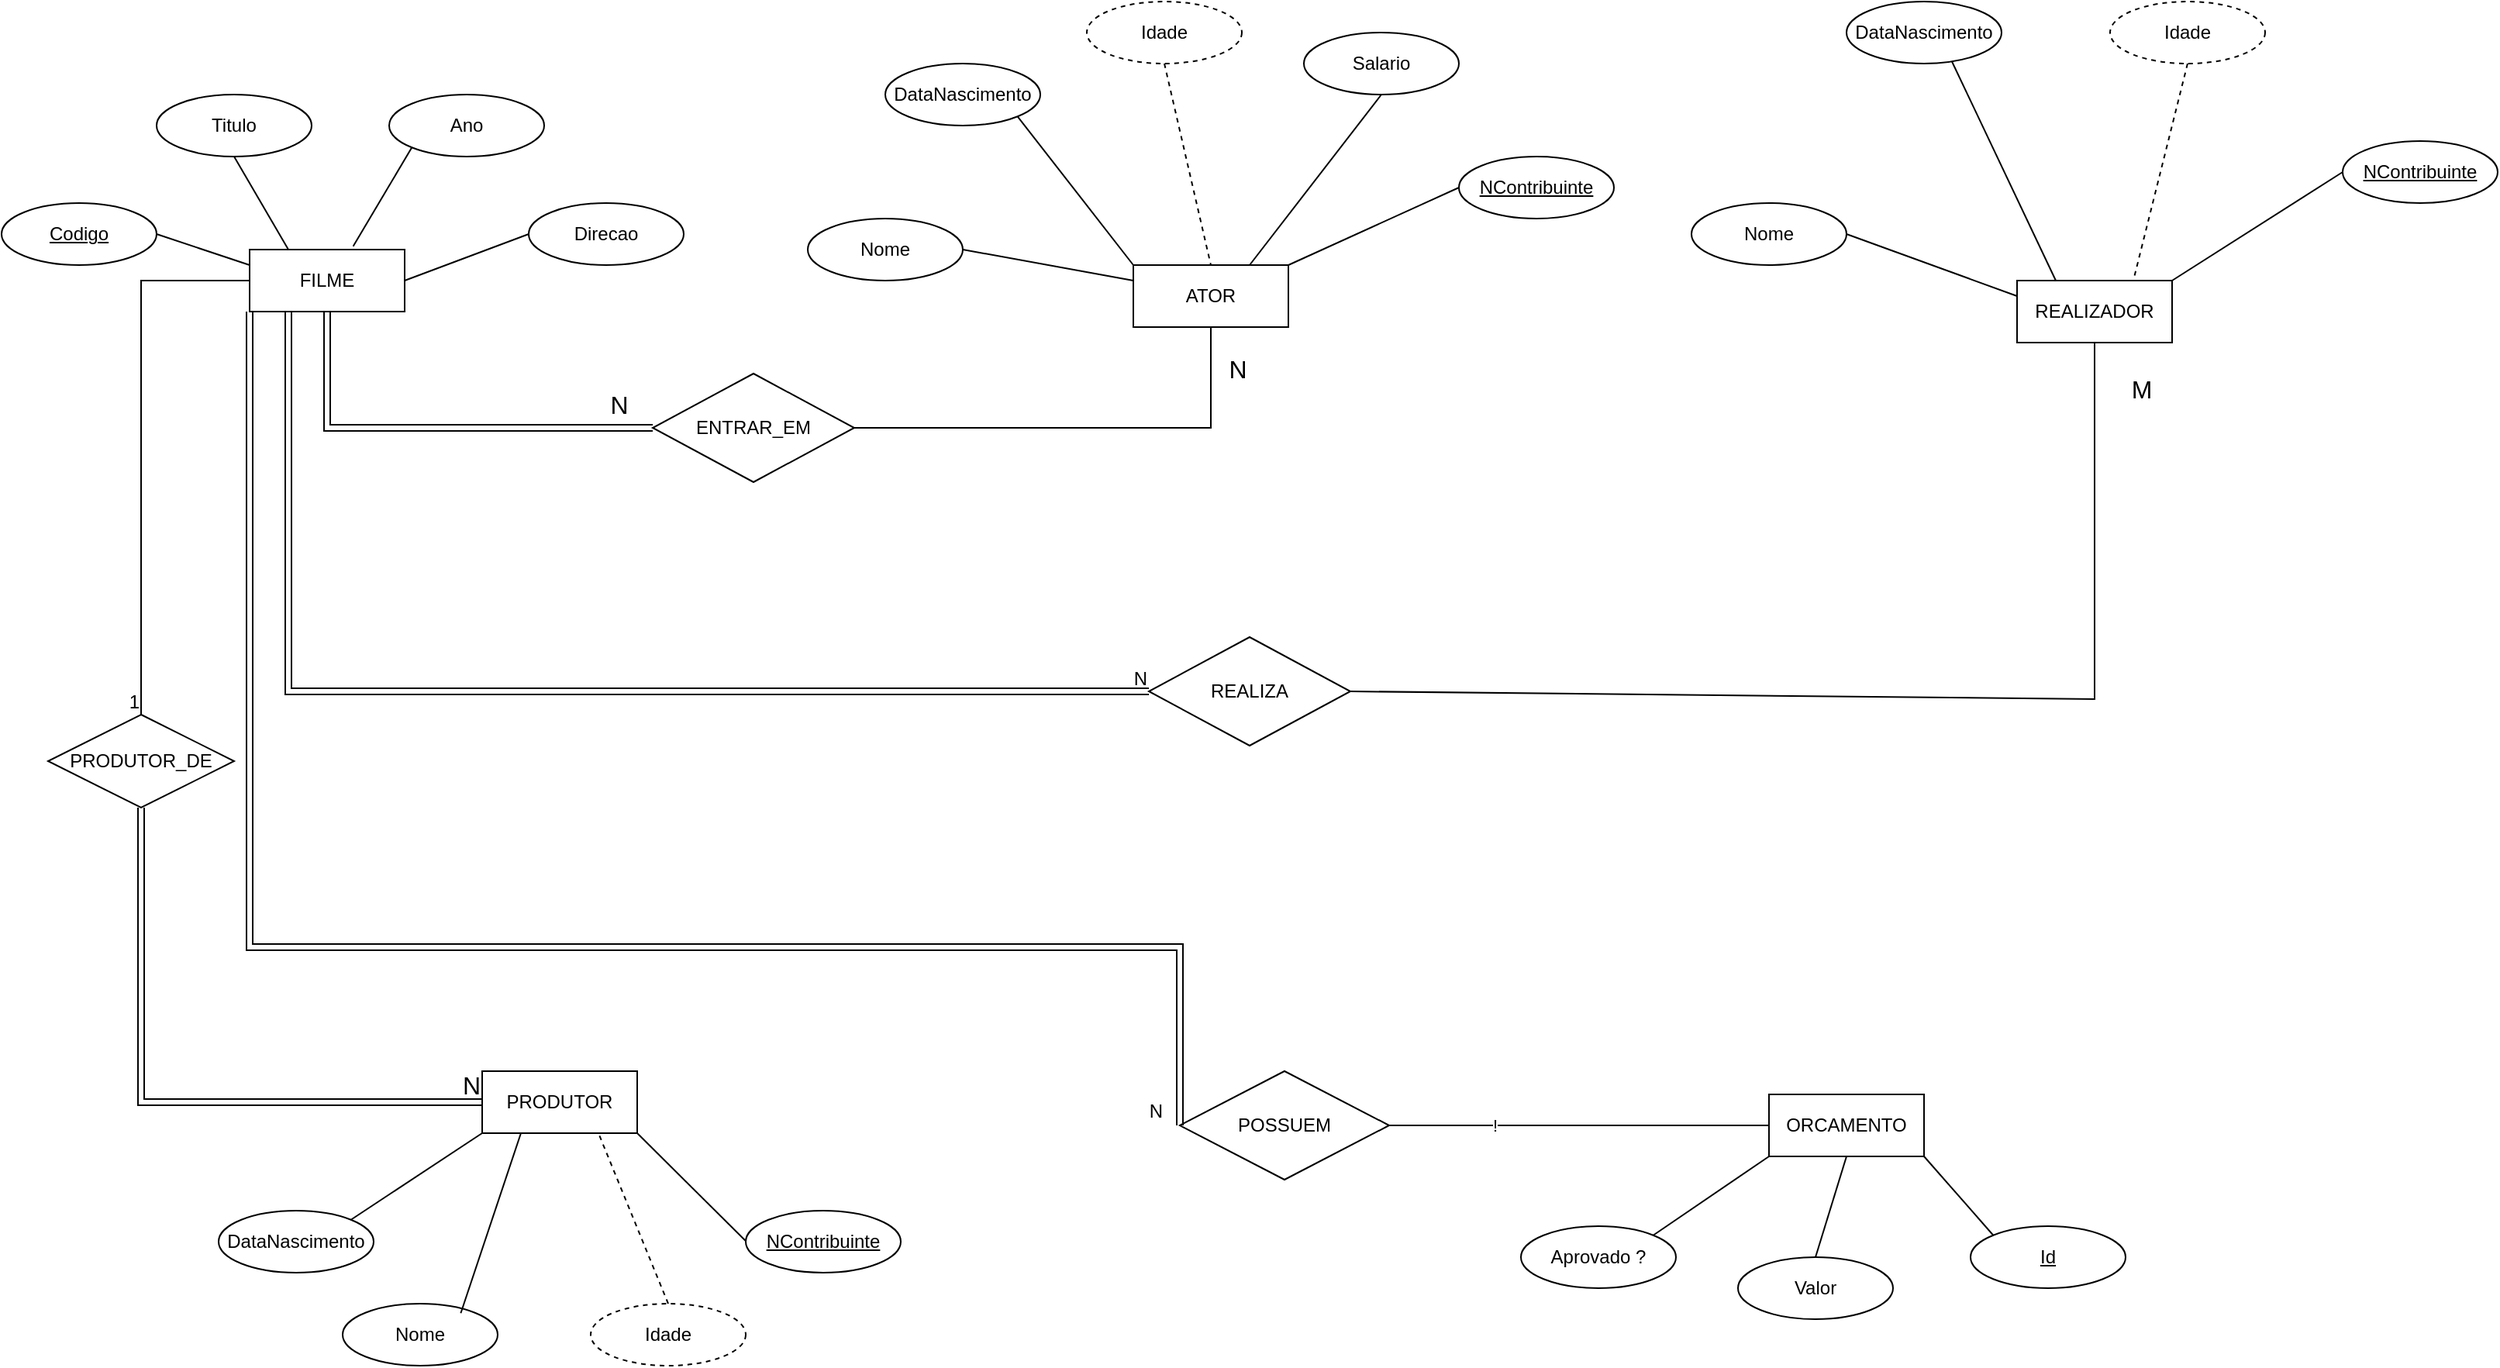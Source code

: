 <mxfile version="28.2.5">
  <diagram name="Página-1" id="HreFrmZobC3OmYjLnj-6">
    <mxGraphModel dx="1694" dy="1079" grid="1" gridSize="10" guides="1" tooltips="1" connect="1" arrows="1" fold="1" page="1" pageScale="1" pageWidth="1654" pageHeight="2336" math="0" shadow="0">
      <root>
        <mxCell id="0" />
        <mxCell id="1" parent="0" />
        <mxCell id="AuU502VJ4W-mcHUg2N5--1" value="&lt;font style=&quot;vertical-align: inherit;&quot; dir=&quot;auto&quot;&gt;&lt;font style=&quot;vertical-align: inherit;&quot; dir=&quot;auto&quot;&gt;FILME&lt;/font&gt;&lt;/font&gt;" style="whiteSpace=wrap;html=1;align=center;" parent="1" vertex="1">
          <mxGeometry x="190" y="320" width="100" height="40" as="geometry" />
        </mxCell>
        <mxCell id="AuU502VJ4W-mcHUg2N5--5" value="&lt;font style=&quot;vertical-align: inherit;&quot; dir=&quot;auto&quot;&gt;&lt;font style=&quot;vertical-align: inherit;&quot; dir=&quot;auto&quot;&gt;ATOR&lt;/font&gt;&lt;/font&gt;" style="whiteSpace=wrap;html=1;align=center;" parent="1" vertex="1">
          <mxGeometry x="760" y="330" width="100" height="40" as="geometry" />
        </mxCell>
        <mxCell id="AuU502VJ4W-mcHUg2N5--8" value="&lt;font style=&quot;vertical-align: inherit;&quot; dir=&quot;auto&quot;&gt;&lt;font style=&quot;vertical-align: inherit;&quot; dir=&quot;auto&quot;&gt;Codigo&lt;/font&gt;&lt;/font&gt;" style="ellipse;whiteSpace=wrap;html=1;align=center;fontStyle=4;" parent="1" vertex="1">
          <mxGeometry x="30" y="290" width="100" height="40" as="geometry" />
        </mxCell>
        <mxCell id="AuU502VJ4W-mcHUg2N5--9" value="&lt;font style=&quot;vertical-align: inherit;&quot; dir=&quot;auto&quot;&gt;&lt;font style=&quot;vertical-align: inherit;&quot; dir=&quot;auto&quot;&gt;Titulo&lt;/font&gt;&lt;/font&gt;" style="ellipse;whiteSpace=wrap;html=1;align=center;" parent="1" vertex="1">
          <mxGeometry x="130" y="220" width="100" height="40" as="geometry" />
        </mxCell>
        <mxCell id="AuU502VJ4W-mcHUg2N5--10" value="&lt;font style=&quot;vertical-align: inherit;&quot; dir=&quot;auto&quot;&gt;&lt;font style=&quot;vertical-align: inherit;&quot; dir=&quot;auto&quot;&gt;Ano&lt;/font&gt;&lt;/font&gt;" style="ellipse;whiteSpace=wrap;html=1;align=center;" parent="1" vertex="1">
          <mxGeometry x="280" y="220" width="100" height="40" as="geometry" />
        </mxCell>
        <mxCell id="AuU502VJ4W-mcHUg2N5--11" value="&lt;font style=&quot;vertical-align: inherit;&quot; dir=&quot;auto&quot;&gt;&lt;font style=&quot;vertical-align: inherit;&quot; dir=&quot;auto&quot;&gt;Direcao&lt;/font&gt;&lt;/font&gt;" style="ellipse;whiteSpace=wrap;html=1;align=center;" parent="1" vertex="1">
          <mxGeometry x="370" y="290" width="100" height="40" as="geometry" />
        </mxCell>
        <mxCell id="AuU502VJ4W-mcHUg2N5--12" value="" style="endArrow=none;html=1;rounded=0;exitX=1;exitY=0.5;exitDx=0;exitDy=0;entryX=0;entryY=0.25;entryDx=0;entryDy=0;" parent="1" source="AuU502VJ4W-mcHUg2N5--8" target="AuU502VJ4W-mcHUg2N5--1" edge="1">
          <mxGeometry relative="1" as="geometry">
            <mxPoint x="600" y="370" as="sourcePoint" />
            <mxPoint x="760" y="370" as="targetPoint" />
          </mxGeometry>
        </mxCell>
        <mxCell id="AuU502VJ4W-mcHUg2N5--13" value="" style="endArrow=none;html=1;rounded=0;exitX=0.5;exitY=1;exitDx=0;exitDy=0;entryX=0.25;entryY=0;entryDx=0;entryDy=0;" parent="1" source="AuU502VJ4W-mcHUg2N5--9" target="AuU502VJ4W-mcHUg2N5--1" edge="1">
          <mxGeometry relative="1" as="geometry">
            <mxPoint x="180" y="310" as="sourcePoint" />
            <mxPoint x="239" y="322" as="targetPoint" />
          </mxGeometry>
        </mxCell>
        <mxCell id="AuU502VJ4W-mcHUg2N5--14" value="" style="endArrow=none;html=1;rounded=0;exitX=0;exitY=1;exitDx=0;exitDy=0;entryX=0.668;entryY=-0.053;entryDx=0;entryDy=0;entryPerimeter=0;" parent="1" source="AuU502VJ4W-mcHUg2N5--10" target="AuU502VJ4W-mcHUg2N5--1" edge="1">
          <mxGeometry relative="1" as="geometry">
            <mxPoint x="200" y="290" as="sourcePoint" />
            <mxPoint x="235" y="350" as="targetPoint" />
          </mxGeometry>
        </mxCell>
        <mxCell id="AuU502VJ4W-mcHUg2N5--15" value="" style="endArrow=none;html=1;rounded=0;exitX=0;exitY=0.5;exitDx=0;exitDy=0;entryX=1;entryY=0.5;entryDx=0;entryDy=0;" parent="1" source="AuU502VJ4W-mcHUg2N5--11" target="AuU502VJ4W-mcHUg2N5--1" edge="1">
          <mxGeometry relative="1" as="geometry">
            <mxPoint x="428" y="310" as="sourcePoint" />
            <mxPoint x="390" y="374" as="targetPoint" />
          </mxGeometry>
        </mxCell>
        <mxCell id="AuU502VJ4W-mcHUg2N5--18" value="&lt;font style=&quot;vertical-align: inherit;&quot; dir=&quot;auto&quot;&gt;&lt;font style=&quot;vertical-align: inherit;&quot; dir=&quot;auto&quot;&gt;Nome&lt;/font&gt;&lt;/font&gt;" style="ellipse;whiteSpace=wrap;html=1;align=center;" parent="1" vertex="1">
          <mxGeometry x="550" y="300" width="100" height="40" as="geometry" />
        </mxCell>
        <mxCell id="AuU502VJ4W-mcHUg2N5--19" value="" style="endArrow=none;html=1;rounded=0;exitX=1;exitY=0.5;exitDx=0;exitDy=0;entryX=0;entryY=0.25;entryDx=0;entryDy=0;" parent="1" source="AuU502VJ4W-mcHUg2N5--18" target="AuU502VJ4W-mcHUg2N5--5" edge="1">
          <mxGeometry relative="1" as="geometry">
            <mxPoint x="760" y="650" as="sourcePoint" />
            <mxPoint x="920" y="650" as="targetPoint" />
          </mxGeometry>
        </mxCell>
        <mxCell id="AuU502VJ4W-mcHUg2N5--20" value="&lt;font style=&quot;vertical-align: inherit;&quot; dir=&quot;auto&quot;&gt;&lt;font style=&quot;vertical-align: inherit;&quot; dir=&quot;auto&quot;&gt;&lt;font style=&quot;vertical-align: inherit;&quot; dir=&quot;auto&quot;&gt;&lt;font style=&quot;vertical-align: inherit;&quot; dir=&quot;auto&quot;&gt;DataNascimento&lt;/font&gt;&lt;/font&gt;&lt;/font&gt;&lt;/font&gt;" style="ellipse;whiteSpace=wrap;html=1;align=center;" parent="1" vertex="1">
          <mxGeometry x="600" y="200" width="100" height="40" as="geometry" />
        </mxCell>
        <mxCell id="AuU502VJ4W-mcHUg2N5--21" value="" style="endArrow=none;html=1;rounded=0;exitX=1;exitY=1;exitDx=0;exitDy=0;entryX=0;entryY=0;entryDx=0;entryDy=0;" parent="1" source="AuU502VJ4W-mcHUg2N5--20" target="AuU502VJ4W-mcHUg2N5--5" edge="1">
          <mxGeometry relative="1" as="geometry">
            <mxPoint x="760" y="650" as="sourcePoint" />
            <mxPoint x="920" y="650" as="targetPoint" />
          </mxGeometry>
        </mxCell>
        <mxCell id="AuU502VJ4W-mcHUg2N5--23" value="&lt;font style=&quot;vertical-align: inherit;&quot; dir=&quot;auto&quot;&gt;&lt;font style=&quot;vertical-align: inherit;&quot; dir=&quot;auto&quot;&gt;Idade&lt;/font&gt;&lt;/font&gt;" style="ellipse;whiteSpace=wrap;html=1;align=center;dashed=1;" parent="1" vertex="1">
          <mxGeometry x="730" y="160" width="100" height="40" as="geometry" />
        </mxCell>
        <mxCell id="AuU502VJ4W-mcHUg2N5--24" value="" style="endArrow=none;html=1;rounded=0;exitX=0.5;exitY=1;exitDx=0;exitDy=0;entryX=0.5;entryY=0;entryDx=0;entryDy=0;dashed=1;" parent="1" source="AuU502VJ4W-mcHUg2N5--23" target="AuU502VJ4W-mcHUg2N5--5" edge="1">
          <mxGeometry relative="1" as="geometry">
            <mxPoint x="760" y="650" as="sourcePoint" />
            <mxPoint x="920" y="650" as="targetPoint" />
          </mxGeometry>
        </mxCell>
        <mxCell id="AuU502VJ4W-mcHUg2N5--25" value="Salario" style="ellipse;whiteSpace=wrap;html=1;align=center;" parent="1" vertex="1">
          <mxGeometry x="870" y="180" width="100" height="40" as="geometry" />
        </mxCell>
        <mxCell id="AuU502VJ4W-mcHUg2N5--26" value="" style="endArrow=none;html=1;rounded=0;exitX=0.5;exitY=1;exitDx=0;exitDy=0;entryX=0.75;entryY=0;entryDx=0;entryDy=0;" parent="1" source="AuU502VJ4W-mcHUg2N5--25" target="AuU502VJ4W-mcHUg2N5--5" edge="1">
          <mxGeometry relative="1" as="geometry">
            <mxPoint x="780" y="570" as="sourcePoint" />
            <mxPoint x="940" y="570" as="targetPoint" />
          </mxGeometry>
        </mxCell>
        <mxCell id="AuU502VJ4W-mcHUg2N5--27" value="NContribuinte" style="ellipse;whiteSpace=wrap;html=1;align=center;fontStyle=4;" parent="1" vertex="1">
          <mxGeometry x="970" y="260" width="100" height="40" as="geometry" />
        </mxCell>
        <mxCell id="AuU502VJ4W-mcHUg2N5--28" value="" style="endArrow=none;html=1;rounded=0;exitX=0;exitY=0.5;exitDx=0;exitDy=0;entryX=1;entryY=0;entryDx=0;entryDy=0;" parent="1" source="AuU502VJ4W-mcHUg2N5--27" target="AuU502VJ4W-mcHUg2N5--5" edge="1">
          <mxGeometry relative="1" as="geometry">
            <mxPoint x="925" y="250" as="sourcePoint" />
            <mxPoint x="860" y="390" as="targetPoint" />
          </mxGeometry>
        </mxCell>
        <mxCell id="AuU502VJ4W-mcHUg2N5--32" value="&lt;font style=&quot;vertical-align: inherit;&quot; dir=&quot;auto&quot;&gt;&lt;font style=&quot;vertical-align: inherit;&quot; dir=&quot;auto&quot;&gt;REALIZADOR&lt;/font&gt;&lt;/font&gt;" style="whiteSpace=wrap;html=1;align=center;" parent="1" vertex="1">
          <mxGeometry x="1330" y="340" width="100" height="40" as="geometry" />
        </mxCell>
        <mxCell id="AuU502VJ4W-mcHUg2N5--33" value="&lt;font style=&quot;vertical-align: inherit;&quot; dir=&quot;auto&quot;&gt;&lt;font style=&quot;vertical-align: inherit;&quot; dir=&quot;auto&quot;&gt;Nome&lt;/font&gt;&lt;/font&gt;" style="ellipse;whiteSpace=wrap;html=1;align=center;" parent="1" vertex="1">
          <mxGeometry x="1120" y="290" width="100" height="40" as="geometry" />
        </mxCell>
        <mxCell id="AuU502VJ4W-mcHUg2N5--34" value="" style="endArrow=none;html=1;rounded=0;exitX=1;exitY=0.5;exitDx=0;exitDy=0;entryX=0;entryY=0.25;entryDx=0;entryDy=0;" parent="1" source="AuU502VJ4W-mcHUg2N5--33" target="AuU502VJ4W-mcHUg2N5--32" edge="1">
          <mxGeometry relative="1" as="geometry">
            <mxPoint x="1330" y="640" as="sourcePoint" />
            <mxPoint x="1490" y="640" as="targetPoint" />
          </mxGeometry>
        </mxCell>
        <mxCell id="AuU502VJ4W-mcHUg2N5--35" value="&lt;font style=&quot;vertical-align: inherit;&quot; dir=&quot;auto&quot;&gt;&lt;font style=&quot;vertical-align: inherit;&quot; dir=&quot;auto&quot;&gt;&lt;font style=&quot;vertical-align: inherit;&quot; dir=&quot;auto&quot;&gt;&lt;font style=&quot;vertical-align: inherit;&quot; dir=&quot;auto&quot;&gt;DataNascimento&lt;/font&gt;&lt;/font&gt;&lt;/font&gt;&lt;/font&gt;" style="ellipse;whiteSpace=wrap;html=1;align=center;" parent="1" vertex="1">
          <mxGeometry x="1220" y="160" width="100" height="40" as="geometry" />
        </mxCell>
        <mxCell id="AuU502VJ4W-mcHUg2N5--36" value="" style="endArrow=none;html=1;rounded=0;exitX=0.679;exitY=0.962;exitDx=0;exitDy=0;entryX=0.25;entryY=0;entryDx=0;entryDy=0;exitPerimeter=0;" parent="1" source="AuU502VJ4W-mcHUg2N5--35" target="AuU502VJ4W-mcHUg2N5--32" edge="1">
          <mxGeometry relative="1" as="geometry">
            <mxPoint x="1330" y="640" as="sourcePoint" />
            <mxPoint x="1490" y="640" as="targetPoint" />
          </mxGeometry>
        </mxCell>
        <mxCell id="AuU502VJ4W-mcHUg2N5--37" value="&lt;font style=&quot;vertical-align: inherit;&quot; dir=&quot;auto&quot;&gt;&lt;font style=&quot;vertical-align: inherit;&quot; dir=&quot;auto&quot;&gt;Idade&lt;/font&gt;&lt;/font&gt;" style="ellipse;whiteSpace=wrap;html=1;align=center;dashed=1;" parent="1" vertex="1">
          <mxGeometry x="1390" y="160" width="100" height="40" as="geometry" />
        </mxCell>
        <mxCell id="AuU502VJ4W-mcHUg2N5--38" value="" style="endArrow=none;html=1;rounded=0;exitX=0.5;exitY=1;exitDx=0;exitDy=0;entryX=0.75;entryY=0;entryDx=0;entryDy=0;dashed=1;" parent="1" source="AuU502VJ4W-mcHUg2N5--37" target="AuU502VJ4W-mcHUg2N5--32" edge="1">
          <mxGeometry relative="1" as="geometry">
            <mxPoint x="1330" y="640" as="sourcePoint" />
            <mxPoint x="1490" y="640" as="targetPoint" />
          </mxGeometry>
        </mxCell>
        <mxCell id="AuU502VJ4W-mcHUg2N5--41" value="NContribuinte" style="ellipse;whiteSpace=wrap;html=1;align=center;fontStyle=4;" parent="1" vertex="1">
          <mxGeometry x="1540" y="250" width="100" height="40" as="geometry" />
        </mxCell>
        <mxCell id="AuU502VJ4W-mcHUg2N5--42" value="" style="endArrow=none;html=1;rounded=0;exitX=0;exitY=0.5;exitDx=0;exitDy=0;entryX=1;entryY=0;entryDx=0;entryDy=0;" parent="1" source="AuU502VJ4W-mcHUg2N5--41" target="AuU502VJ4W-mcHUg2N5--32" edge="1">
          <mxGeometry relative="1" as="geometry">
            <mxPoint x="1495" y="240" as="sourcePoint" />
            <mxPoint x="1430" y="380" as="targetPoint" />
          </mxGeometry>
        </mxCell>
        <mxCell id="fyLQm5aK5vv61QUFYo7e-1" value="&lt;font style=&quot;vertical-align: inherit;&quot; dir=&quot;auto&quot;&gt;&lt;font style=&quot;vertical-align: inherit;&quot; dir=&quot;auto&quot;&gt;PRODUTOR&lt;/font&gt;&lt;/font&gt;" style="whiteSpace=wrap;html=1;align=center;" vertex="1" parent="1">
          <mxGeometry x="340" y="850" width="100" height="40" as="geometry" />
        </mxCell>
        <mxCell id="fyLQm5aK5vv61QUFYo7e-2" value="&lt;font style=&quot;vertical-align: inherit;&quot; dir=&quot;auto&quot;&gt;&lt;font style=&quot;vertical-align: inherit;&quot; dir=&quot;auto&quot;&gt;Nome&lt;/font&gt;&lt;/font&gt;" style="ellipse;whiteSpace=wrap;html=1;align=center;" vertex="1" parent="1">
          <mxGeometry x="250" y="1000" width="100" height="40" as="geometry" />
        </mxCell>
        <mxCell id="fyLQm5aK5vv61QUFYo7e-3" value="" style="endArrow=none;html=1;rounded=0;exitX=0.762;exitY=0.153;exitDx=0;exitDy=0;entryX=0.25;entryY=1;entryDx=0;entryDy=0;exitPerimeter=0;" edge="1" parent="1" source="fyLQm5aK5vv61QUFYo7e-2" target="fyLQm5aK5vv61QUFYo7e-1">
          <mxGeometry relative="1" as="geometry">
            <mxPoint x="340" y="1150" as="sourcePoint" />
            <mxPoint x="500" y="1150" as="targetPoint" />
          </mxGeometry>
        </mxCell>
        <mxCell id="fyLQm5aK5vv61QUFYo7e-4" value="&lt;font style=&quot;vertical-align: inherit;&quot; dir=&quot;auto&quot;&gt;&lt;font style=&quot;vertical-align: inherit;&quot; dir=&quot;auto&quot;&gt;&lt;font style=&quot;vertical-align: inherit;&quot; dir=&quot;auto&quot;&gt;&lt;font style=&quot;vertical-align: inherit;&quot; dir=&quot;auto&quot;&gt;DataNascimento&lt;/font&gt;&lt;/font&gt;&lt;/font&gt;&lt;/font&gt;" style="ellipse;whiteSpace=wrap;html=1;align=center;" vertex="1" parent="1">
          <mxGeometry x="170" y="940" width="100" height="40" as="geometry" />
        </mxCell>
        <mxCell id="fyLQm5aK5vv61QUFYo7e-5" value="" style="endArrow=none;html=1;rounded=0;exitX=1;exitY=0;exitDx=0;exitDy=0;entryX=0;entryY=1;entryDx=0;entryDy=0;" edge="1" parent="1" source="fyLQm5aK5vv61QUFYo7e-4" target="fyLQm5aK5vv61QUFYo7e-1">
          <mxGeometry relative="1" as="geometry">
            <mxPoint x="340" y="1150" as="sourcePoint" />
            <mxPoint x="500" y="1150" as="targetPoint" />
          </mxGeometry>
        </mxCell>
        <mxCell id="fyLQm5aK5vv61QUFYo7e-6" value="&lt;font style=&quot;vertical-align: inherit;&quot; dir=&quot;auto&quot;&gt;&lt;font style=&quot;vertical-align: inherit;&quot; dir=&quot;auto&quot;&gt;Idade&lt;/font&gt;&lt;/font&gt;" style="ellipse;whiteSpace=wrap;html=1;align=center;dashed=1;" vertex="1" parent="1">
          <mxGeometry x="410" y="1000" width="100" height="40" as="geometry" />
        </mxCell>
        <mxCell id="fyLQm5aK5vv61QUFYo7e-7" value="" style="endArrow=none;html=1;rounded=0;exitX=0.5;exitY=0;exitDx=0;exitDy=0;entryX=0.75;entryY=1;entryDx=0;entryDy=0;dashed=1;" edge="1" parent="1" source="fyLQm5aK5vv61QUFYo7e-6" target="fyLQm5aK5vv61QUFYo7e-1">
          <mxGeometry relative="1" as="geometry">
            <mxPoint x="340" y="1150" as="sourcePoint" />
            <mxPoint x="500" y="1150" as="targetPoint" />
            <Array as="points" />
          </mxGeometry>
        </mxCell>
        <mxCell id="fyLQm5aK5vv61QUFYo7e-8" value="" style="endArrow=none;html=1;rounded=0;exitX=0;exitY=1;exitDx=0;exitDy=0;entryX=1;entryY=1;entryDx=0;entryDy=0;" edge="1" parent="1" target="fyLQm5aK5vv61QUFYo7e-1" source="fyLQm5aK5vv61QUFYo7e-9">
          <mxGeometry relative="1" as="geometry">
            <mxPoint x="550" y="780" as="sourcePoint" />
            <mxPoint x="440" y="890" as="targetPoint" />
          </mxGeometry>
        </mxCell>
        <mxCell id="fyLQm5aK5vv61QUFYo7e-9" value="NContribuinte" style="ellipse;whiteSpace=wrap;html=1;align=center;fontStyle=4;" vertex="1" parent="1">
          <mxGeometry x="510" y="940" width="100" height="40" as="geometry" />
        </mxCell>
        <mxCell id="fyLQm5aK5vv61QUFYo7e-10" value="&lt;font style=&quot;vertical-align: inherit;&quot; dir=&quot;auto&quot;&gt;&lt;font style=&quot;vertical-align: inherit;&quot; dir=&quot;auto&quot;&gt;ORCAMENTO&lt;/font&gt;&lt;/font&gt;" style="whiteSpace=wrap;html=1;align=center;" vertex="1" parent="1">
          <mxGeometry x="1170" y="865" width="100" height="40" as="geometry" />
        </mxCell>
        <mxCell id="fyLQm5aK5vv61QUFYo7e-11" value="&lt;font style=&quot;vertical-align: inherit;&quot; dir=&quot;auto&quot;&gt;&lt;font style=&quot;vertical-align: inherit;&quot; dir=&quot;auto&quot;&gt;Valor&lt;/font&gt;&lt;/font&gt;" style="ellipse;whiteSpace=wrap;html=1;align=center;" vertex="1" parent="1">
          <mxGeometry x="1150" y="970" width="100" height="40" as="geometry" />
        </mxCell>
        <mxCell id="fyLQm5aK5vv61QUFYo7e-12" value="" style="endArrow=none;html=1;rounded=0;exitX=0.5;exitY=0;exitDx=0;exitDy=0;entryX=0.5;entryY=1;entryDx=0;entryDy=0;" edge="1" parent="1" source="fyLQm5aK5vv61QUFYo7e-11" target="fyLQm5aK5vv61QUFYo7e-10">
          <mxGeometry relative="1" as="geometry">
            <mxPoint x="1150" y="1160" as="sourcePoint" />
            <mxPoint x="1310" y="1160" as="targetPoint" />
          </mxGeometry>
        </mxCell>
        <mxCell id="fyLQm5aK5vv61QUFYo7e-13" value="&lt;font style=&quot;vertical-align: inherit;&quot; dir=&quot;auto&quot;&gt;&lt;font style=&quot;vertical-align: inherit;&quot; dir=&quot;auto&quot;&gt;&lt;font style=&quot;vertical-align: inherit;&quot; dir=&quot;auto&quot;&gt;&lt;font style=&quot;vertical-align: inherit;&quot; dir=&quot;auto&quot;&gt;Aprovado ?&lt;/font&gt;&lt;/font&gt;&lt;/font&gt;&lt;/font&gt;" style="ellipse;whiteSpace=wrap;html=1;align=center;" vertex="1" parent="1">
          <mxGeometry x="1010" y="950" width="100" height="40" as="geometry" />
        </mxCell>
        <mxCell id="fyLQm5aK5vv61QUFYo7e-14" value="" style="endArrow=none;html=1;rounded=0;exitX=1;exitY=0;exitDx=0;exitDy=0;entryX=0;entryY=1;entryDx=0;entryDy=0;" edge="1" parent="1" source="fyLQm5aK5vv61QUFYo7e-13" target="fyLQm5aK5vv61QUFYo7e-10">
          <mxGeometry relative="1" as="geometry">
            <mxPoint x="1150" y="1160" as="sourcePoint" />
            <mxPoint x="1310" y="1160" as="targetPoint" />
          </mxGeometry>
        </mxCell>
        <mxCell id="fyLQm5aK5vv61QUFYo7e-17" value="" style="endArrow=none;html=1;rounded=0;exitX=0;exitY=0;exitDx=0;exitDy=0;entryX=1;entryY=1;entryDx=0;entryDy=0;" edge="1" parent="1" source="fyLQm5aK5vv61QUFYo7e-18" target="fyLQm5aK5vv61QUFYo7e-10">
          <mxGeometry relative="1" as="geometry">
            <mxPoint x="1360" y="790" as="sourcePoint" />
            <mxPoint x="1250" y="900" as="targetPoint" />
          </mxGeometry>
        </mxCell>
        <mxCell id="fyLQm5aK5vv61QUFYo7e-18" value="Id" style="ellipse;whiteSpace=wrap;html=1;align=center;fontStyle=4;" vertex="1" parent="1">
          <mxGeometry x="1300" y="950" width="100" height="40" as="geometry" />
        </mxCell>
        <mxCell id="fyLQm5aK5vv61QUFYo7e-19" value="ENTRAR_EM" style="shape=rhombus;perimeter=rhombusPerimeter;whiteSpace=wrap;html=1;align=center;" vertex="1" parent="1">
          <mxGeometry x="450" y="400" width="130" height="70" as="geometry" />
        </mxCell>
        <mxCell id="fyLQm5aK5vv61QUFYo7e-20" value="REALIZA" style="shape=rhombus;perimeter=rhombusPerimeter;whiteSpace=wrap;html=1;align=center;" vertex="1" parent="1">
          <mxGeometry x="770" y="570" width="130" height="70" as="geometry" />
        </mxCell>
        <mxCell id="fyLQm5aK5vv61QUFYo7e-21" value="PRODUTOR_DE" style="shape=rhombus;perimeter=rhombusPerimeter;whiteSpace=wrap;html=1;align=center;" vertex="1" parent="1">
          <mxGeometry x="60" y="620" width="120" height="60" as="geometry" />
        </mxCell>
        <mxCell id="fyLQm5aK5vv61QUFYo7e-22" value="POSSUEM" style="shape=rhombus;perimeter=rhombusPerimeter;whiteSpace=wrap;html=1;align=center;" vertex="1" parent="1">
          <mxGeometry x="790" y="850" width="135" height="70" as="geometry" />
        </mxCell>
        <mxCell id="fyLQm5aK5vv61QUFYo7e-25" value="" style="shape=link;html=1;rounded=0;exitX=0.5;exitY=1;exitDx=0;exitDy=0;entryX=0;entryY=0.5;entryDx=0;entryDy=0;" edge="1" parent="1" source="AuU502VJ4W-mcHUg2N5--1" target="fyLQm5aK5vv61QUFYo7e-19">
          <mxGeometry relative="1" as="geometry">
            <mxPoint x="760" y="620" as="sourcePoint" />
            <mxPoint x="920" y="620" as="targetPoint" />
            <Array as="points">
              <mxPoint x="240" y="435" />
            </Array>
          </mxGeometry>
        </mxCell>
        <mxCell id="fyLQm5aK5vv61QUFYo7e-40" value="N" style="edgeLabel;html=1;align=center;verticalAlign=middle;resizable=0;points=[];fontSize=16;" vertex="1" connectable="0" parent="fyLQm5aK5vv61QUFYo7e-25">
          <mxGeometry x="0.842" y="8" relative="1" as="geometry">
            <mxPoint y="-7" as="offset" />
          </mxGeometry>
        </mxCell>
        <mxCell id="fyLQm5aK5vv61QUFYo7e-27" value="" style="endArrow=none;html=1;rounded=0;exitX=1;exitY=0.5;exitDx=0;exitDy=0;entryX=0.5;entryY=1;entryDx=0;entryDy=0;" edge="1" parent="1" source="fyLQm5aK5vv61QUFYo7e-19" target="AuU502VJ4W-mcHUg2N5--5">
          <mxGeometry relative="1" as="geometry">
            <mxPoint x="760" y="620" as="sourcePoint" />
            <mxPoint x="800" y="410" as="targetPoint" />
            <Array as="points">
              <mxPoint x="810" y="435" />
            </Array>
          </mxGeometry>
        </mxCell>
        <mxCell id="fyLQm5aK5vv61QUFYo7e-30" value="N" style="edgeLabel;html=1;align=center;verticalAlign=middle;resizable=0;points=[];fontSize=16;" vertex="1" connectable="0" parent="fyLQm5aK5vv61QUFYo7e-27">
          <mxGeometry x="0.819" y="-2" relative="1" as="geometry">
            <mxPoint x="15" as="offset" />
          </mxGeometry>
        </mxCell>
        <mxCell id="fyLQm5aK5vv61QUFYo7e-31" value="" style="shape=link;html=1;rounded=0;exitX=0.25;exitY=1;exitDx=0;exitDy=0;entryX=0;entryY=0.5;entryDx=0;entryDy=0;" edge="1" parent="1" source="AuU502VJ4W-mcHUg2N5--1" target="fyLQm5aK5vv61QUFYo7e-20">
          <mxGeometry relative="1" as="geometry">
            <mxPoint x="760" y="520" as="sourcePoint" />
            <mxPoint x="920" y="520" as="targetPoint" />
            <Array as="points">
              <mxPoint x="215" y="605" />
            </Array>
          </mxGeometry>
        </mxCell>
        <mxCell id="fyLQm5aK5vv61QUFYo7e-32" value="N" style="resizable=0;html=1;whiteSpace=wrap;align=right;verticalAlign=bottom;" connectable="0" vertex="1" parent="fyLQm5aK5vv61QUFYo7e-31">
          <mxGeometry x="1" relative="1" as="geometry" />
        </mxCell>
        <mxCell id="fyLQm5aK5vv61QUFYo7e-33" value="" style="endArrow=none;html=1;rounded=0;entryX=0.5;entryY=1;entryDx=0;entryDy=0;exitX=1;exitY=0.5;exitDx=0;exitDy=0;" edge="1" parent="1" source="fyLQm5aK5vv61QUFYo7e-20" target="AuU502VJ4W-mcHUg2N5--32">
          <mxGeometry relative="1" as="geometry">
            <mxPoint x="760" y="520" as="sourcePoint" />
            <mxPoint x="920" y="520" as="targetPoint" />
            <Array as="points">
              <mxPoint x="1380" y="610" />
            </Array>
          </mxGeometry>
        </mxCell>
        <mxCell id="fyLQm5aK5vv61QUFYo7e-42" value="M" style="edgeLabel;html=1;align=center;verticalAlign=middle;resizable=0;points=[];fontSize=16;" vertex="1" connectable="0" parent="fyLQm5aK5vv61QUFYo7e-33">
          <mxGeometry x="0.888" y="3" relative="1" as="geometry">
            <mxPoint x="33" y="-10" as="offset" />
          </mxGeometry>
        </mxCell>
        <mxCell id="fyLQm5aK5vv61QUFYo7e-37" value="" style="shape=link;html=1;rounded=0;exitX=0;exitY=1;exitDx=0;exitDy=0;entryX=0;entryY=0.5;entryDx=0;entryDy=0;" edge="1" parent="1" source="AuU502VJ4W-mcHUg2N5--1" target="fyLQm5aK5vv61QUFYo7e-22">
          <mxGeometry relative="1" as="geometry">
            <mxPoint x="760" y="520" as="sourcePoint" />
            <mxPoint x="790" y="880" as="targetPoint" />
            <Array as="points">
              <mxPoint x="190" y="770" />
              <mxPoint x="790" y="770" />
            </Array>
          </mxGeometry>
        </mxCell>
        <mxCell id="fyLQm5aK5vv61QUFYo7e-38" value="N" style="resizable=0;html=1;whiteSpace=wrap;align=right;verticalAlign=bottom;" connectable="0" vertex="1" parent="fyLQm5aK5vv61QUFYo7e-37">
          <mxGeometry x="1" relative="1" as="geometry">
            <mxPoint x="-10" y="-1" as="offset" />
          </mxGeometry>
        </mxCell>
        <mxCell id="fyLQm5aK5vv61QUFYo7e-39" value="" style="endArrow=none;html=1;rounded=0;exitX=1;exitY=0.5;exitDx=0;exitDy=0;entryX=0;entryY=0.5;entryDx=0;entryDy=0;" edge="1" parent="1" source="fyLQm5aK5vv61QUFYo7e-22" target="fyLQm5aK5vv61QUFYo7e-10">
          <mxGeometry relative="1" as="geometry">
            <mxPoint x="760" y="520" as="sourcePoint" />
            <mxPoint x="920" y="520" as="targetPoint" />
          </mxGeometry>
        </mxCell>
        <mxCell id="fyLQm5aK5vv61QUFYo7e-50" value="!" style="edgeLabel;html=1;align=center;verticalAlign=middle;resizable=0;points=[];" vertex="1" connectable="0" parent="fyLQm5aK5vv61QUFYo7e-39">
          <mxGeometry x="-0.444" relative="1" as="geometry">
            <mxPoint as="offset" />
          </mxGeometry>
        </mxCell>
        <mxCell id="fyLQm5aK5vv61QUFYo7e-44" value="" style="shape=link;html=1;rounded=0;exitX=0.5;exitY=1;exitDx=0;exitDy=0;entryX=0;entryY=0.5;entryDx=0;entryDy=0;" edge="1" parent="1" source="fyLQm5aK5vv61QUFYo7e-21" target="fyLQm5aK5vv61QUFYo7e-1">
          <mxGeometry relative="1" as="geometry">
            <mxPoint x="190" y="560" as="sourcePoint" />
            <mxPoint x="120" y="840" as="targetPoint" />
            <Array as="points">
              <mxPoint x="120" y="870" />
            </Array>
          </mxGeometry>
        </mxCell>
        <mxCell id="fyLQm5aK5vv61QUFYo7e-45" value="N" style="resizable=0;html=1;whiteSpace=wrap;align=right;verticalAlign=bottom;fontSize=16;" connectable="0" vertex="1" parent="fyLQm5aK5vv61QUFYo7e-44">
          <mxGeometry x="1" relative="1" as="geometry" />
        </mxCell>
        <mxCell id="fyLQm5aK5vv61QUFYo7e-48" value="" style="endArrow=none;html=1;rounded=0;exitX=0;exitY=0.5;exitDx=0;exitDy=0;entryX=0.5;entryY=0;entryDx=0;entryDy=0;" edge="1" parent="1" source="AuU502VJ4W-mcHUg2N5--1" target="fyLQm5aK5vv61QUFYo7e-21">
          <mxGeometry relative="1" as="geometry">
            <mxPoint x="760" y="670" as="sourcePoint" />
            <mxPoint x="920" y="670" as="targetPoint" />
            <Array as="points">
              <mxPoint x="120" y="340" />
            </Array>
          </mxGeometry>
        </mxCell>
        <mxCell id="fyLQm5aK5vv61QUFYo7e-49" value="1" style="resizable=0;html=1;whiteSpace=wrap;align=right;verticalAlign=bottom;" connectable="0" vertex="1" parent="fyLQm5aK5vv61QUFYo7e-48">
          <mxGeometry x="1" relative="1" as="geometry" />
        </mxCell>
      </root>
    </mxGraphModel>
  </diagram>
</mxfile>
